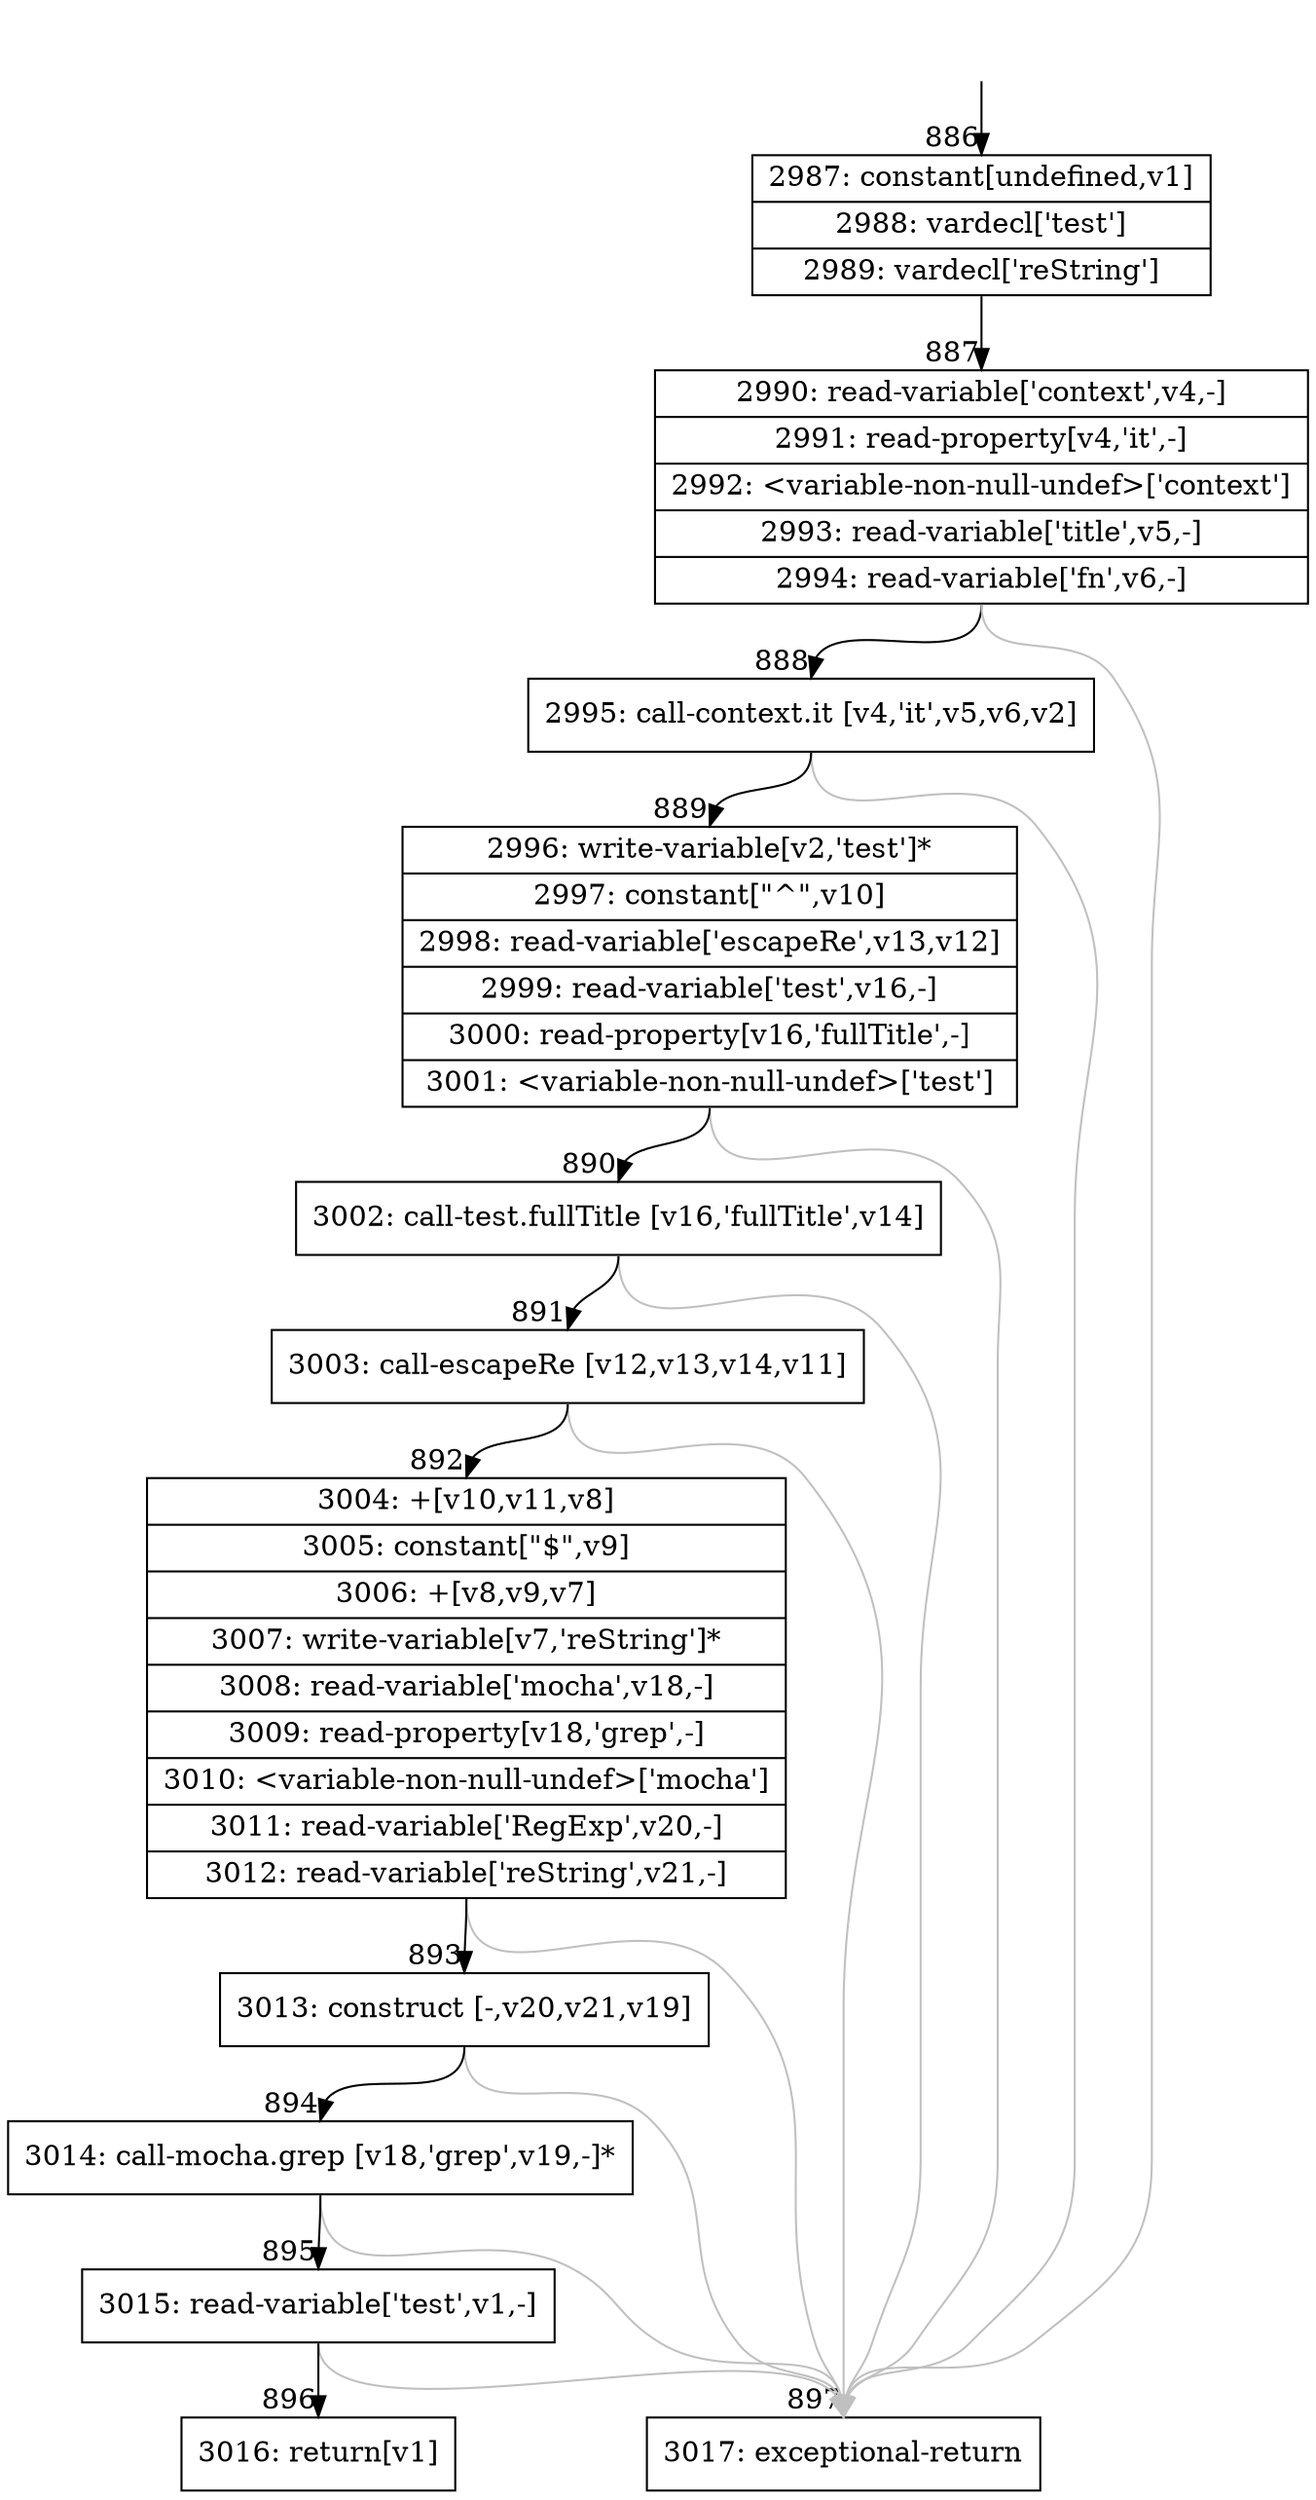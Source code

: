 digraph {
rankdir="TD"
BB_entry84[shape=none,label=""];
BB_entry84 -> BB886 [tailport=s, headport=n, headlabel="    886"]
BB886 [shape=record label="{2987: constant[undefined,v1]|2988: vardecl['test']|2989: vardecl['reString']}" ] 
BB886 -> BB887 [tailport=s, headport=n, headlabel="      887"]
BB887 [shape=record label="{2990: read-variable['context',v4,-]|2991: read-property[v4,'it',-]|2992: \<variable-non-null-undef\>['context']|2993: read-variable['title',v5,-]|2994: read-variable['fn',v6,-]}" ] 
BB887 -> BB888 [tailport=s, headport=n, headlabel="      888"]
BB887 -> BB897 [tailport=s, headport=n, color=gray, headlabel="      897"]
BB888 [shape=record label="{2995: call-context.it [v4,'it',v5,v6,v2]}" ] 
BB888 -> BB889 [tailport=s, headport=n, headlabel="      889"]
BB888 -> BB897 [tailport=s, headport=n, color=gray]
BB889 [shape=record label="{2996: write-variable[v2,'test']*|2997: constant[\"^\",v10]|2998: read-variable['escapeRe',v13,v12]|2999: read-variable['test',v16,-]|3000: read-property[v16,'fullTitle',-]|3001: \<variable-non-null-undef\>['test']}" ] 
BB889 -> BB890 [tailport=s, headport=n, headlabel="      890"]
BB889 -> BB897 [tailport=s, headport=n, color=gray]
BB890 [shape=record label="{3002: call-test.fullTitle [v16,'fullTitle',v14]}" ] 
BB890 -> BB891 [tailport=s, headport=n, headlabel="      891"]
BB890 -> BB897 [tailport=s, headport=n, color=gray]
BB891 [shape=record label="{3003: call-escapeRe [v12,v13,v14,v11]}" ] 
BB891 -> BB892 [tailport=s, headport=n, headlabel="      892"]
BB891 -> BB897 [tailport=s, headport=n, color=gray]
BB892 [shape=record label="{3004: +[v10,v11,v8]|3005: constant[\"$\",v9]|3006: +[v8,v9,v7]|3007: write-variable[v7,'reString']*|3008: read-variable['mocha',v18,-]|3009: read-property[v18,'grep',-]|3010: \<variable-non-null-undef\>['mocha']|3011: read-variable['RegExp',v20,-]|3012: read-variable['reString',v21,-]}" ] 
BB892 -> BB893 [tailport=s, headport=n, headlabel="      893"]
BB892 -> BB897 [tailport=s, headport=n, color=gray]
BB893 [shape=record label="{3013: construct [-,v20,v21,v19]}" ] 
BB893 -> BB894 [tailport=s, headport=n, headlabel="      894"]
BB893 -> BB897 [tailport=s, headport=n, color=gray]
BB894 [shape=record label="{3014: call-mocha.grep [v18,'grep',v19,-]*}" ] 
BB894 -> BB895 [tailport=s, headport=n, headlabel="      895"]
BB894 -> BB897 [tailport=s, headport=n, color=gray]
BB895 [shape=record label="{3015: read-variable['test',v1,-]}" ] 
BB895 -> BB896 [tailport=s, headport=n, headlabel="      896"]
BB895 -> BB897 [tailport=s, headport=n, color=gray]
BB896 [shape=record label="{3016: return[v1]}" ] 
BB897 [shape=record label="{3017: exceptional-return}" ] 
//#$~ 1040
}
